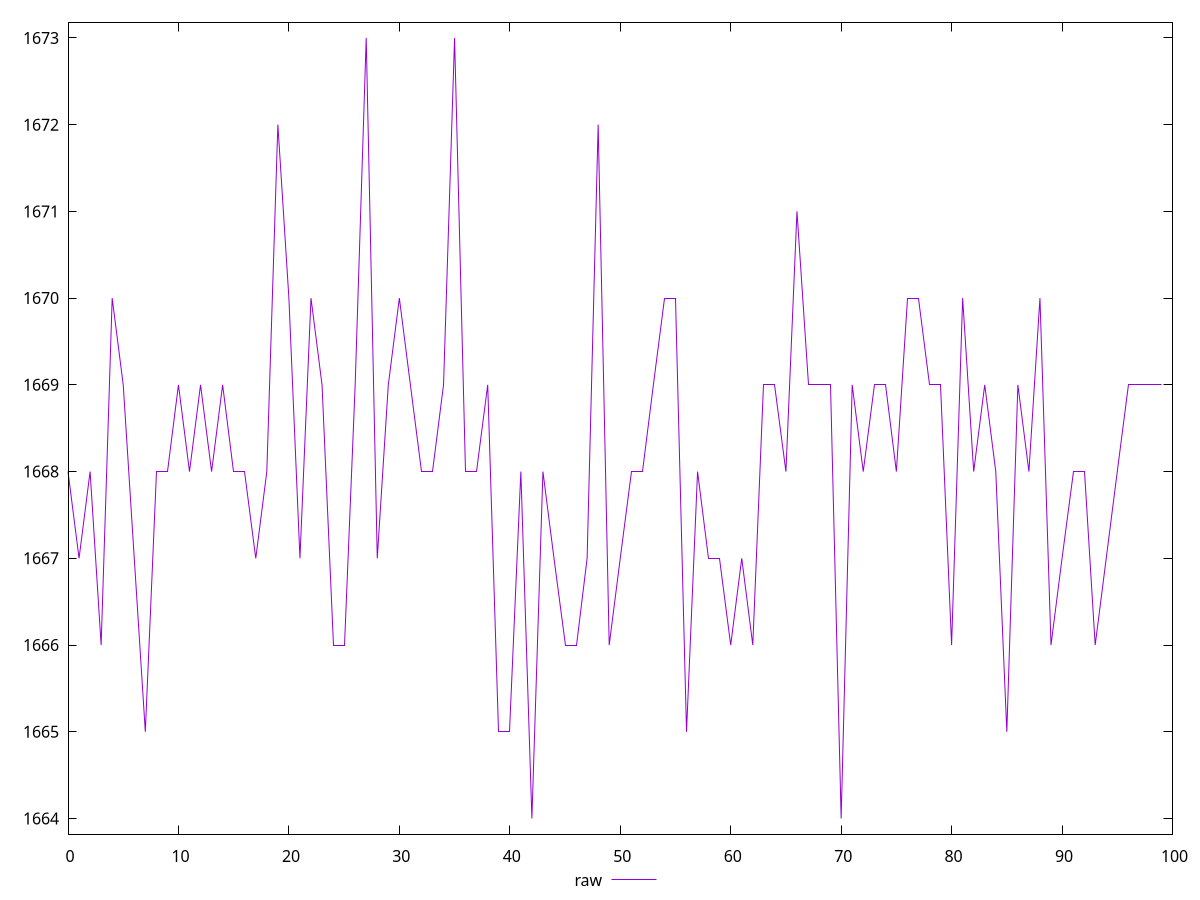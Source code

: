 reset
set terminal svg size 640, 490 enhanced background rgb 'white'
set output "reprap/metrics/samples/pages+cached+noexternal+nocss/raw/values.svg"

$raw <<EOF
0 1668
1 1667
2 1668
3 1666
4 1670
5 1669
6 1667
7 1665
8 1668
9 1668
10 1669
11 1668
12 1669
13 1668
14 1669
15 1668
16 1668
17 1667
18 1668
19 1672
20 1670
21 1667
22 1670
23 1669
24 1666
25 1666
26 1669
27 1673
28 1667
29 1669
30 1670
31 1669
32 1668
33 1668
34 1669
35 1673
36 1668
37 1668
38 1669
39 1665
40 1665
41 1668
42 1664
43 1668
44 1667
45 1666
46 1666
47 1667
48 1672
49 1666
50 1667
51 1668
52 1668
53 1669
54 1670
55 1670
56 1665
57 1668
58 1667
59 1667
60 1666
61 1667
62 1666
63 1669
64 1669
65 1668
66 1671
67 1669
68 1669
69 1669
70 1664
71 1669
72 1668
73 1669
74 1669
75 1668
76 1670
77 1670
78 1669
79 1669
80 1666
81 1670
82 1668
83 1669
84 1668
85 1665
86 1669
87 1668
88 1670
89 1666
90 1667
91 1668
92 1668
93 1666
94 1667
95 1668
96 1669
97 1669
98 1669
99 1669
EOF

set key outside below
set yrange [1663.82:1673.18]

plot \
  $raw title "raw" with line, \


reset